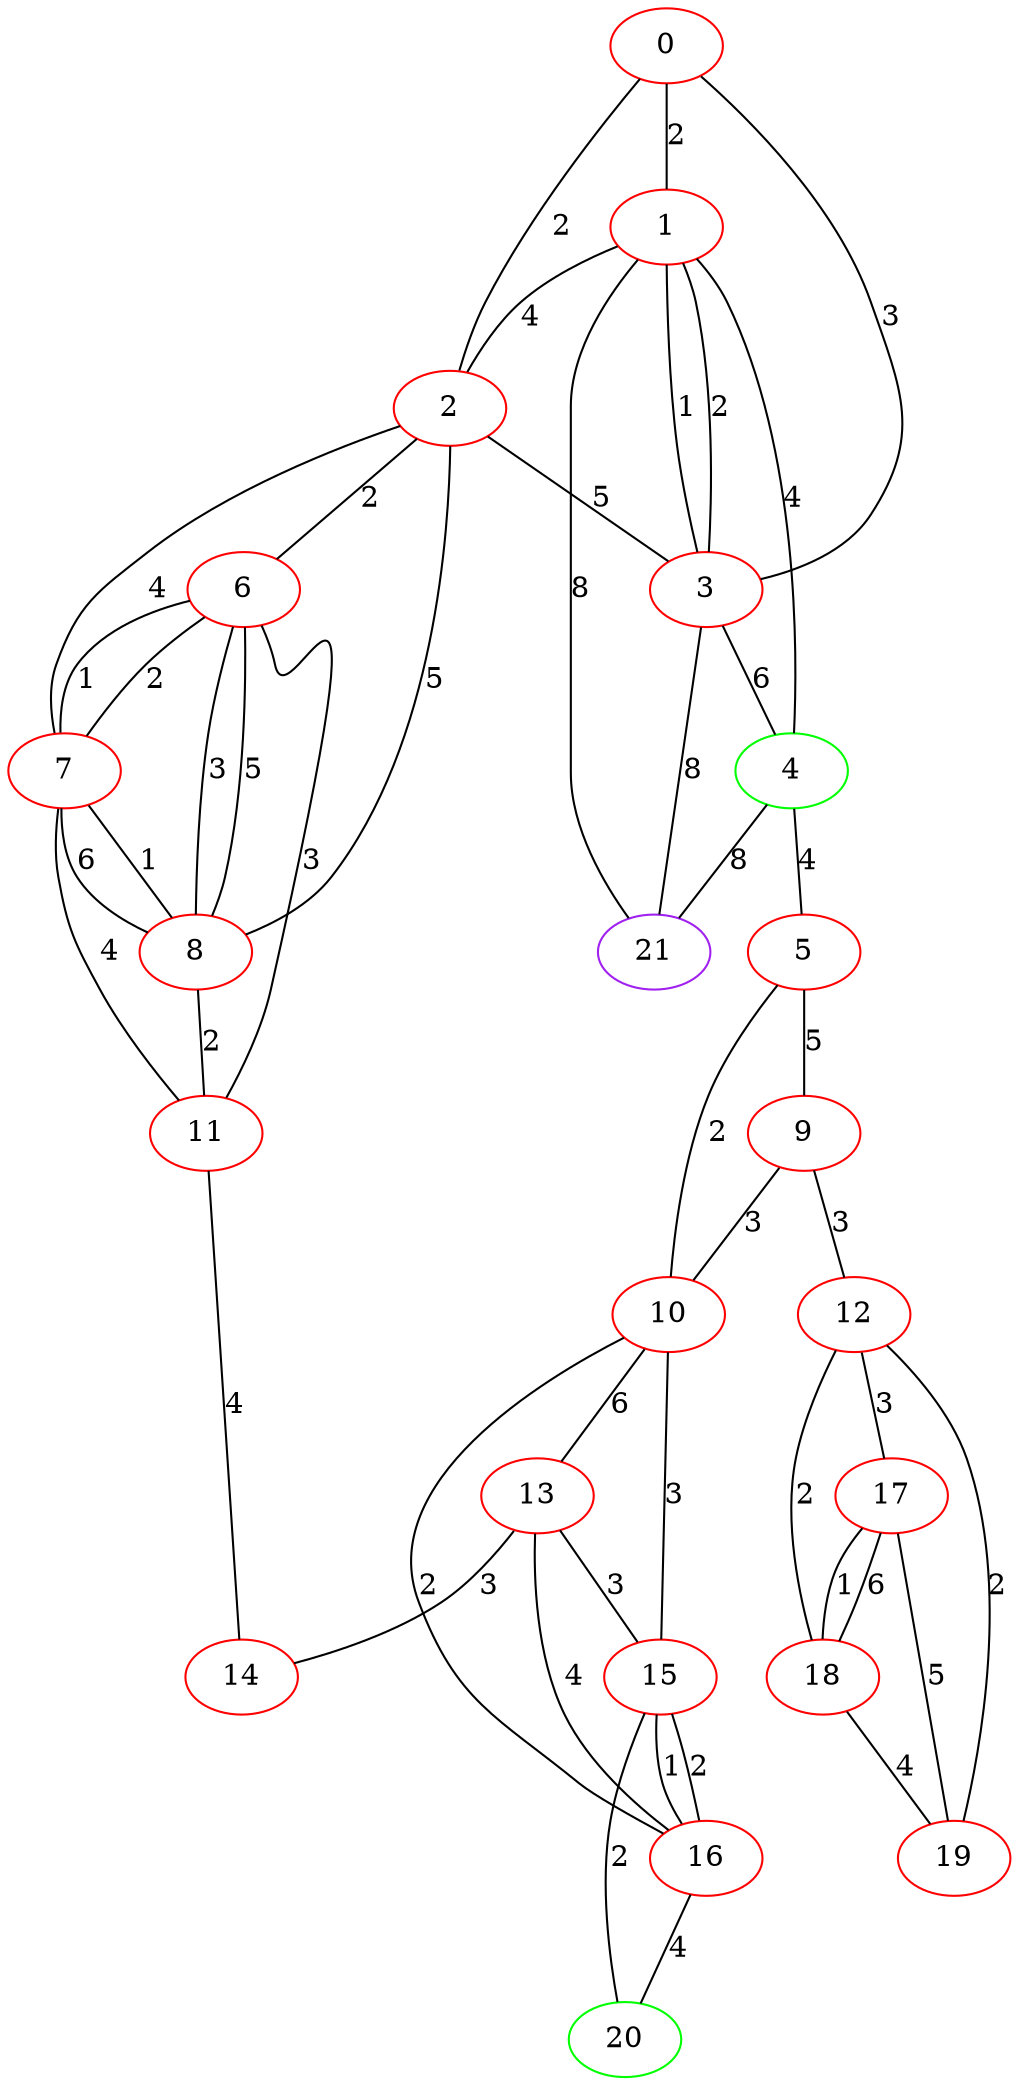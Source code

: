 graph "" {
0 [color=red, weight=1];
1 [color=red, weight=1];
2 [color=red, weight=1];
3 [color=red, weight=1];
4 [color=green, weight=2];
5 [color=red, weight=1];
6 [color=red, weight=1];
7 [color=red, weight=1];
8 [color=red, weight=1];
9 [color=red, weight=1];
10 [color=red, weight=1];
11 [color=red, weight=1];
12 [color=red, weight=1];
13 [color=red, weight=1];
14 [color=red, weight=1];
15 [color=red, weight=1];
16 [color=red, weight=1];
17 [color=red, weight=1];
18 [color=red, weight=1];
19 [color=red, weight=1];
20 [color=green, weight=2];
21 [color=purple, weight=4];
0 -- 1  [key=0, label=2];
0 -- 2  [key=0, label=2];
0 -- 3  [key=0, label=3];
1 -- 2  [key=0, label=4];
1 -- 3  [key=0, label=2];
1 -- 3  [key=1, label=1];
1 -- 4  [key=0, label=4];
1 -- 21  [key=0, label=8];
2 -- 3  [key=0, label=5];
2 -- 6  [key=0, label=2];
2 -- 7  [key=0, label=4];
2 -- 8  [key=0, label=5];
3 -- 4  [key=0, label=6];
3 -- 21  [key=0, label=8];
4 -- 5  [key=0, label=4];
4 -- 21  [key=0, label=8];
5 -- 9  [key=0, label=5];
5 -- 10  [key=0, label=2];
6 -- 8  [key=0, label=5];
6 -- 8  [key=1, label=3];
6 -- 11  [key=0, label=3];
6 -- 7  [key=0, label=1];
6 -- 7  [key=1, label=2];
7 -- 8  [key=0, label=6];
7 -- 8  [key=1, label=1];
7 -- 11  [key=0, label=4];
8 -- 11  [key=0, label=2];
9 -- 10  [key=0, label=3];
9 -- 12  [key=0, label=3];
10 -- 16  [key=0, label=2];
10 -- 13  [key=0, label=6];
10 -- 15  [key=0, label=3];
11 -- 14  [key=0, label=4];
12 -- 17  [key=0, label=3];
12 -- 18  [key=0, label=2];
12 -- 19  [key=0, label=2];
13 -- 16  [key=0, label=4];
13 -- 14  [key=0, label=3];
13 -- 15  [key=0, label=3];
15 -- 16  [key=0, label=1];
15 -- 16  [key=1, label=2];
15 -- 20  [key=0, label=2];
16 -- 20  [key=0, label=4];
17 -- 18  [key=0, label=1];
17 -- 18  [key=1, label=6];
17 -- 19  [key=0, label=5];
18 -- 19  [key=0, label=4];
}
